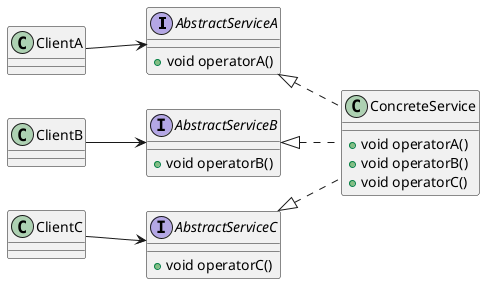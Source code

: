 @startuml 

left to right direction
skinparam DefaultFontName PingFangSC-Regular

interface AbstractServiceA{
    + void operatorA()
}

interface AbstractServiceB{
    + void operatorB()
}

interface AbstractServiceC{
    + void operatorC()
}

class ConcreteService {
    + void operatorA()
    + void operatorB()
    + void operatorC()
}

ClientA -[hidden]right-> ClientB
ClientB -[hidden]right-> ClientC

ClientA -down-> AbstractServiceA
ClientB -down-> AbstractServiceB
ClientC -down-> AbstractServiceC
ConcreteService .up.|> AbstractServiceA
ConcreteService .up.|> AbstractServiceB
ConcreteService .up.|> AbstractServiceC
@enduml